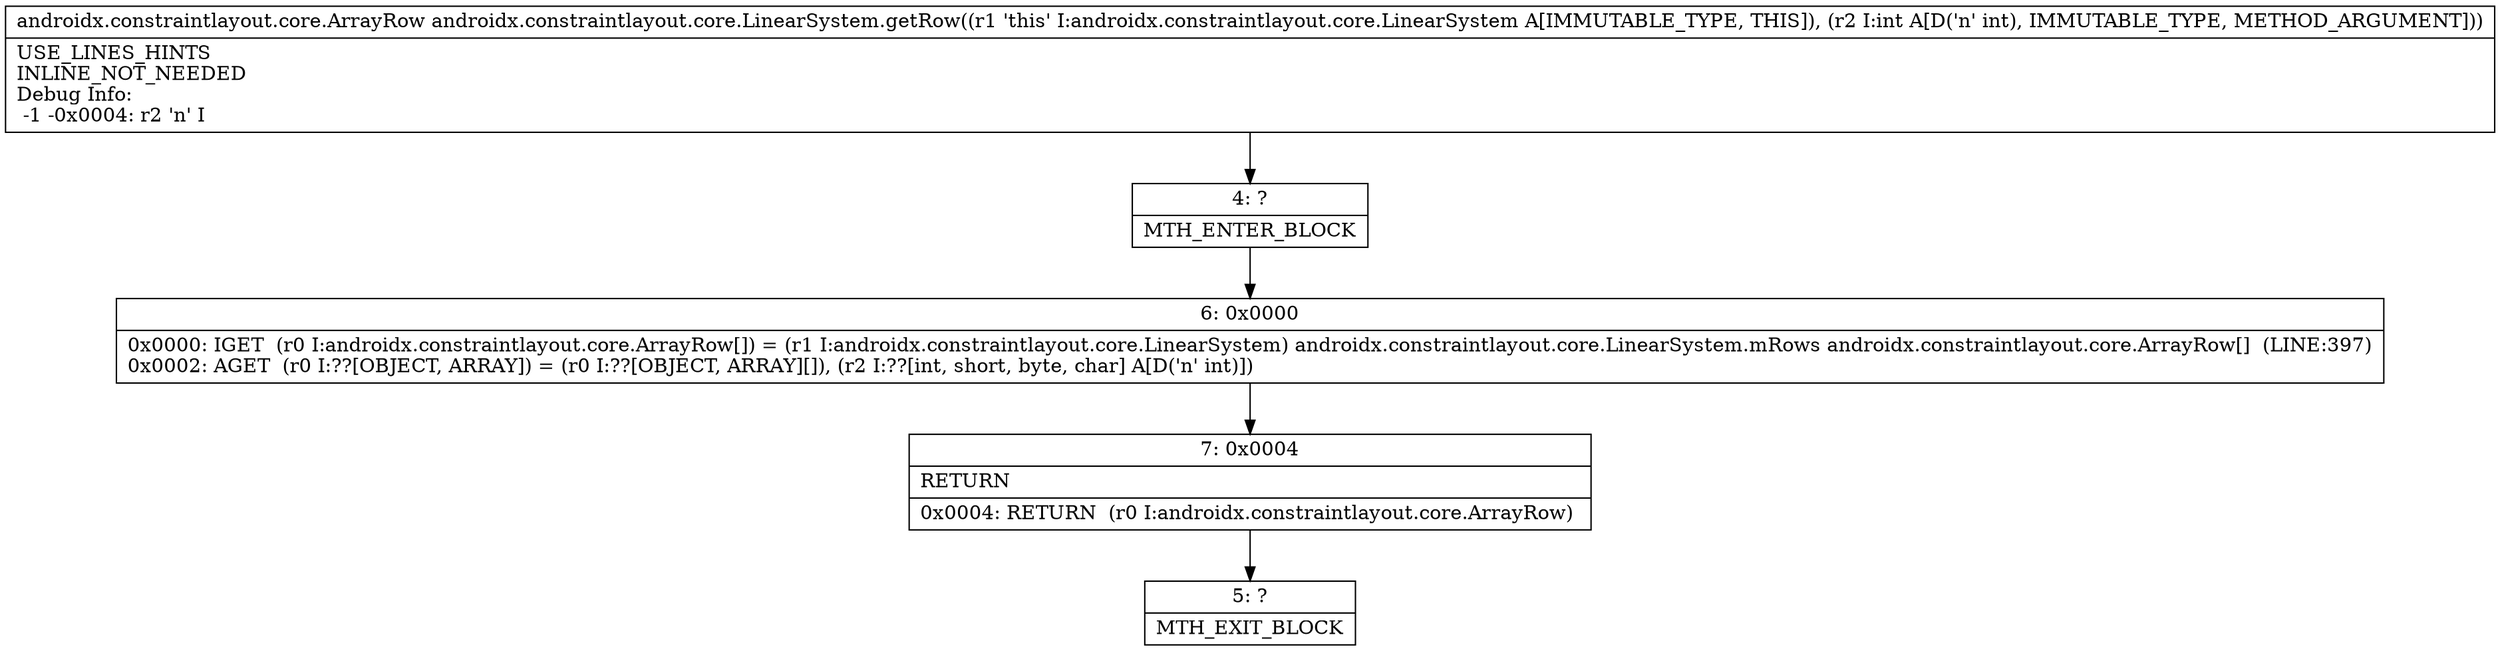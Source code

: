 digraph "CFG forandroidx.constraintlayout.core.LinearSystem.getRow(I)Landroidx\/constraintlayout\/core\/ArrayRow;" {
Node_4 [shape=record,label="{4\:\ ?|MTH_ENTER_BLOCK\l}"];
Node_6 [shape=record,label="{6\:\ 0x0000|0x0000: IGET  (r0 I:androidx.constraintlayout.core.ArrayRow[]) = (r1 I:androidx.constraintlayout.core.LinearSystem) androidx.constraintlayout.core.LinearSystem.mRows androidx.constraintlayout.core.ArrayRow[]  (LINE:397)\l0x0002: AGET  (r0 I:??[OBJECT, ARRAY]) = (r0 I:??[OBJECT, ARRAY][]), (r2 I:??[int, short, byte, char] A[D('n' int)]) \l}"];
Node_7 [shape=record,label="{7\:\ 0x0004|RETURN\l|0x0004: RETURN  (r0 I:androidx.constraintlayout.core.ArrayRow) \l}"];
Node_5 [shape=record,label="{5\:\ ?|MTH_EXIT_BLOCK\l}"];
MethodNode[shape=record,label="{androidx.constraintlayout.core.ArrayRow androidx.constraintlayout.core.LinearSystem.getRow((r1 'this' I:androidx.constraintlayout.core.LinearSystem A[IMMUTABLE_TYPE, THIS]), (r2 I:int A[D('n' int), IMMUTABLE_TYPE, METHOD_ARGUMENT]))  | USE_LINES_HINTS\lINLINE_NOT_NEEDED\lDebug Info:\l  \-1 \-0x0004: r2 'n' I\l}"];
MethodNode -> Node_4;Node_4 -> Node_6;
Node_6 -> Node_7;
Node_7 -> Node_5;
}

